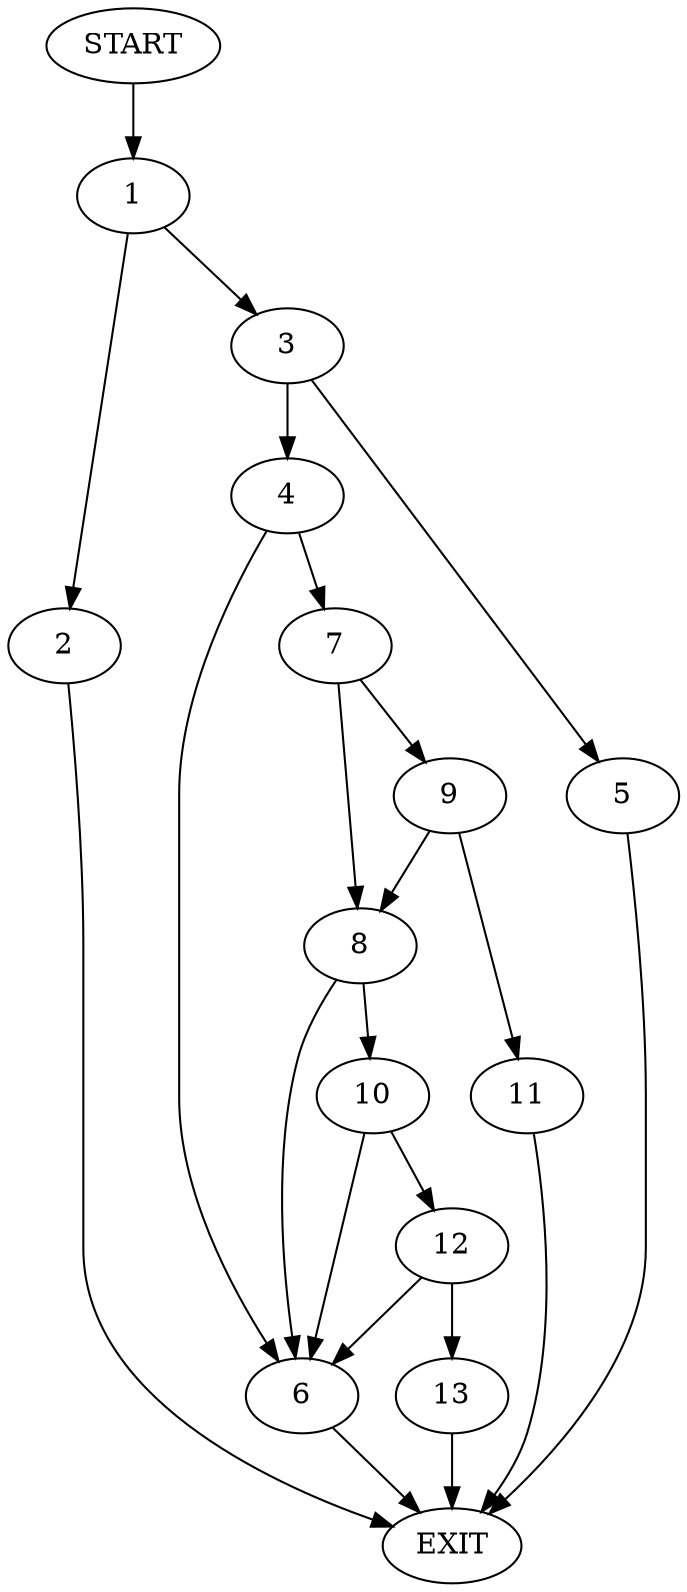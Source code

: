 digraph {
0 [label="START"]
14 [label="EXIT"]
0 -> 1
1 -> 2
1 -> 3
3 -> 4
3 -> 5
2 -> 14
4 -> 6
4 -> 7
5 -> 14
6 -> 14
7 -> 8
7 -> 9
8 -> 10
8 -> 6
9 -> 8
9 -> 11
11 -> 14
10 -> 6
10 -> 12
12 -> 6
12 -> 13
13 -> 14
}
